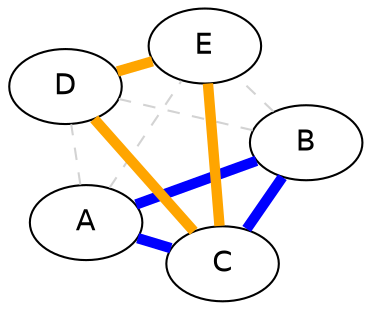 graph DoubleQuorum {
        bgcolor="transparent";
        node [fontname="Helvetica"];
        layout=fdp;        
        
        Node1 [label="A"];
        Node2 [label="B"];

        Node3 [label="C"];

        Node4 [label="D"];
        Node5 [label="E"];

        {
                edge [color=blue, penwidth=5];
                
                Node1 -- Node2;
                Node1 -- Node3;       
                Node2 -- Node3;
        }

        {
                edge [color=orange, penwidth=5];
                
                Node3 -- Node4;                
                Node3 -- Node5;               
                Node4 -- Node5;
        }
        
        {
                edge [color=lightgrey, style=dashed];                
                
                Node1 -- Node4;
                Node1 -- Node5;
                Node2 -- Node4;
                Node2 -- Node5;
        }
}
